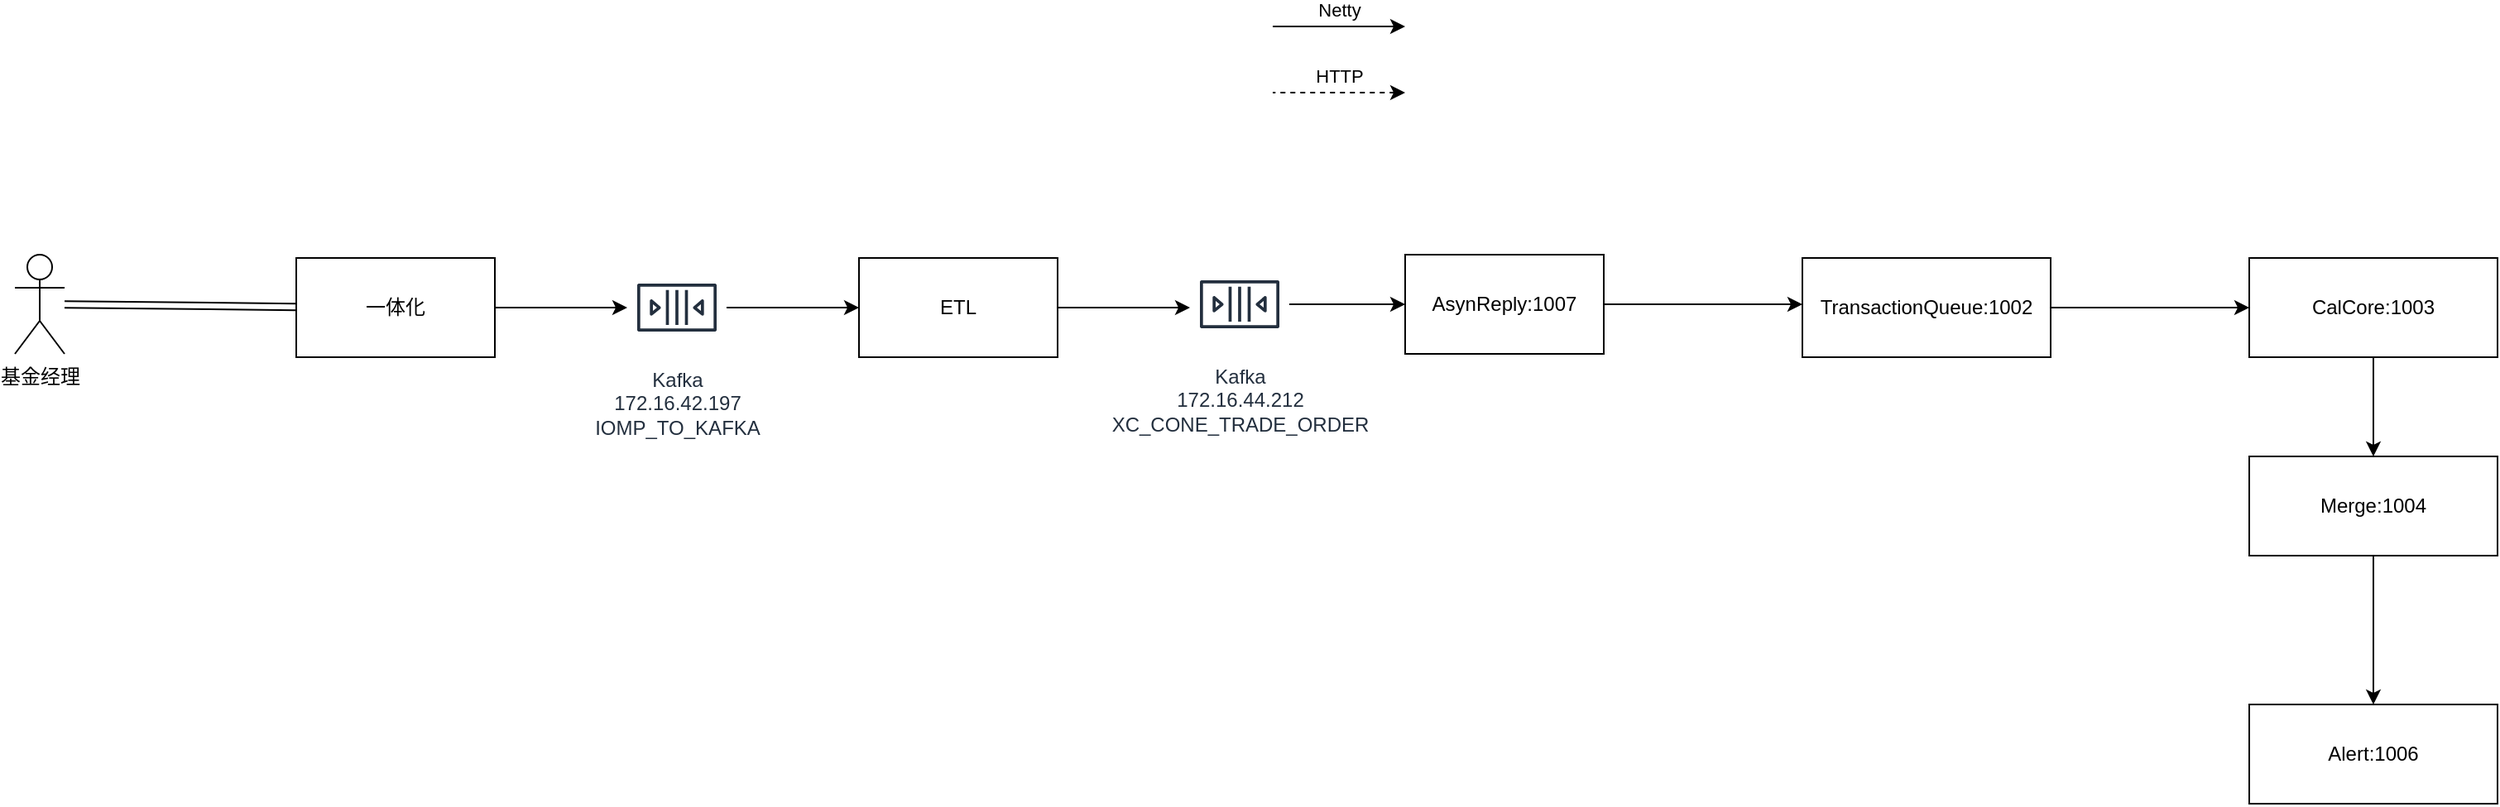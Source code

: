 <mxfile version="22.1.1" type="github">
  <diagram name="第 1 页" id="YaCp3_6ShUBTXg8YTDTI">
    <mxGraphModel dx="1816" dy="523" grid="1" gridSize="10" guides="1" tooltips="1" connect="1" arrows="1" fold="1" page="1" pageScale="1" pageWidth="827" pageHeight="1169" math="0" shadow="0">
      <root>
        <mxCell id="0" />
        <mxCell id="1" parent="0" />
        <mxCell id="ASZnN0BLUCqbrc0KwSTm-25" style="edgeStyle=orthogonalEdgeStyle;rounded=0;orthogonalLoop=1;jettySize=auto;html=1;" edge="1" parent="1" source="ASZnN0BLUCqbrc0KwSTm-1" target="ASZnN0BLUCqbrc0KwSTm-24">
          <mxGeometry relative="1" as="geometry">
            <Array as="points">
              <mxPoint x="120" y="250" />
              <mxPoint x="120" y="250" />
            </Array>
          </mxGeometry>
        </mxCell>
        <mxCell id="ASZnN0BLUCqbrc0KwSTm-1" value="ETL" style="rounded=0;whiteSpace=wrap;html=1;" vertex="1" parent="1">
          <mxGeometry x="-60" y="220" width="120" height="60" as="geometry" />
        </mxCell>
        <mxCell id="ASZnN0BLUCqbrc0KwSTm-27" style="edgeStyle=orthogonalEdgeStyle;rounded=0;orthogonalLoop=1;jettySize=auto;html=1;" edge="1" parent="1" source="ASZnN0BLUCqbrc0KwSTm-2" target="ASZnN0BLUCqbrc0KwSTm-3">
          <mxGeometry relative="1" as="geometry">
            <Array as="points">
              <mxPoint x="480" y="248" />
              <mxPoint x="480" y="248" />
            </Array>
          </mxGeometry>
        </mxCell>
        <mxCell id="ASZnN0BLUCqbrc0KwSTm-2" value="AsynReply:1007" style="rounded=0;whiteSpace=wrap;html=1;" vertex="1" parent="1">
          <mxGeometry x="270" y="218" width="120" height="60" as="geometry" />
        </mxCell>
        <mxCell id="ASZnN0BLUCqbrc0KwSTm-28" style="edgeStyle=orthogonalEdgeStyle;rounded=0;orthogonalLoop=1;jettySize=auto;html=1;" edge="1" parent="1" source="ASZnN0BLUCqbrc0KwSTm-3" target="ASZnN0BLUCqbrc0KwSTm-4">
          <mxGeometry relative="1" as="geometry" />
        </mxCell>
        <mxCell id="ASZnN0BLUCqbrc0KwSTm-3" value="TransactionQueue:1002" style="rounded=0;whiteSpace=wrap;html=1;" vertex="1" parent="1">
          <mxGeometry x="510" y="220" width="150" height="60" as="geometry" />
        </mxCell>
        <mxCell id="ASZnN0BLUCqbrc0KwSTm-29" style="edgeStyle=orthogonalEdgeStyle;rounded=0;orthogonalLoop=1;jettySize=auto;html=1;" edge="1" parent="1" source="ASZnN0BLUCqbrc0KwSTm-4" target="ASZnN0BLUCqbrc0KwSTm-5">
          <mxGeometry relative="1" as="geometry" />
        </mxCell>
        <mxCell id="ASZnN0BLUCqbrc0KwSTm-4" value="CalCore:1003" style="rounded=0;whiteSpace=wrap;html=1;" vertex="1" parent="1">
          <mxGeometry x="780" y="220" width="150" height="60" as="geometry" />
        </mxCell>
        <mxCell id="ASZnN0BLUCqbrc0KwSTm-30" style="edgeStyle=orthogonalEdgeStyle;rounded=0;orthogonalLoop=1;jettySize=auto;html=1;" edge="1" parent="1" source="ASZnN0BLUCqbrc0KwSTm-5" target="ASZnN0BLUCqbrc0KwSTm-6">
          <mxGeometry relative="1" as="geometry" />
        </mxCell>
        <mxCell id="ASZnN0BLUCqbrc0KwSTm-5" value="Merge:1004" style="rounded=0;whiteSpace=wrap;html=1;" vertex="1" parent="1">
          <mxGeometry x="780" y="340" width="150" height="60" as="geometry" />
        </mxCell>
        <mxCell id="ASZnN0BLUCqbrc0KwSTm-6" value="Alert:1006" style="rounded=0;whiteSpace=wrap;html=1;" vertex="1" parent="1">
          <mxGeometry x="780" y="490" width="150" height="60" as="geometry" />
        </mxCell>
        <mxCell id="ASZnN0BLUCqbrc0KwSTm-7" value="" style="endArrow=classic;html=1;rounded=0;" edge="1" parent="1">
          <mxGeometry width="50" height="50" relative="1" as="geometry">
            <mxPoint x="190" y="80" as="sourcePoint" />
            <mxPoint x="270" y="80" as="targetPoint" />
          </mxGeometry>
        </mxCell>
        <mxCell id="ASZnN0BLUCqbrc0KwSTm-9" value="Netty" style="edgeLabel;html=1;align=center;verticalAlign=middle;resizable=0;points=[];" vertex="1" connectable="0" parent="ASZnN0BLUCqbrc0KwSTm-7">
          <mxGeometry x="-0.208" y="-4" relative="1" as="geometry">
            <mxPoint x="8" y="-14" as="offset" />
          </mxGeometry>
        </mxCell>
        <mxCell id="ASZnN0BLUCqbrc0KwSTm-8" value="" style="endArrow=none;dashed=1;html=1;rounded=0;startArrow=classic;startFill=1;" edge="1" parent="1">
          <mxGeometry width="50" height="50" relative="1" as="geometry">
            <mxPoint x="270" y="120" as="sourcePoint" />
            <mxPoint x="190" y="120" as="targetPoint" />
          </mxGeometry>
        </mxCell>
        <mxCell id="ASZnN0BLUCqbrc0KwSTm-10" value="HTTP" style="edgeLabel;html=1;align=center;verticalAlign=middle;resizable=0;points=[];" vertex="1" connectable="0" parent="ASZnN0BLUCqbrc0KwSTm-8">
          <mxGeometry x="-0.229" y="-2" relative="1" as="geometry">
            <mxPoint x="-9" y="-8" as="offset" />
          </mxGeometry>
        </mxCell>
        <mxCell id="ASZnN0BLUCqbrc0KwSTm-11" value="基金经理" style="shape=umlActor;verticalLabelPosition=bottom;verticalAlign=top;html=1;outlineConnect=0;" vertex="1" parent="1">
          <mxGeometry x="-570" y="218" width="30" height="60" as="geometry" />
        </mxCell>
        <mxCell id="ASZnN0BLUCqbrc0KwSTm-22" style="edgeStyle=orthogonalEdgeStyle;rounded=0;orthogonalLoop=1;jettySize=auto;html=1;" edge="1" parent="1" source="ASZnN0BLUCqbrc0KwSTm-13" target="ASZnN0BLUCqbrc0KwSTm-20">
          <mxGeometry relative="1" as="geometry" />
        </mxCell>
        <mxCell id="ASZnN0BLUCqbrc0KwSTm-13" value="一体化" style="rounded=0;whiteSpace=wrap;html=1;" vertex="1" parent="1">
          <mxGeometry x="-400" y="220" width="120" height="60" as="geometry" />
        </mxCell>
        <mxCell id="ASZnN0BLUCqbrc0KwSTm-18" value="" style="shape=link;html=1;rounded=0;" edge="1" parent="1" source="ASZnN0BLUCqbrc0KwSTm-11">
          <mxGeometry width="100" relative="1" as="geometry">
            <mxPoint x="-500" y="249.58" as="sourcePoint" />
            <mxPoint x="-400" y="249.58" as="targetPoint" />
          </mxGeometry>
        </mxCell>
        <mxCell id="ASZnN0BLUCqbrc0KwSTm-23" style="edgeStyle=orthogonalEdgeStyle;rounded=0;orthogonalLoop=1;jettySize=auto;html=1;" edge="1" parent="1" source="ASZnN0BLUCqbrc0KwSTm-20" target="ASZnN0BLUCqbrc0KwSTm-1">
          <mxGeometry relative="1" as="geometry" />
        </mxCell>
        <mxCell id="ASZnN0BLUCqbrc0KwSTm-20" value="Kafka&lt;br&gt;172.16.42.197&lt;br&gt;IOMP_TO_KAFKA" style="sketch=0;outlineConnect=0;fontColor=#232F3E;gradientColor=none;strokeColor=#232F3E;fillColor=#ffffff;dashed=0;verticalLabelPosition=bottom;verticalAlign=top;align=center;html=1;fontSize=12;fontStyle=0;aspect=fixed;shape=mxgraph.aws4.resourceIcon;resIcon=mxgraph.aws4.queue;" vertex="1" parent="1">
          <mxGeometry x="-200" y="220" width="60" height="60" as="geometry" />
        </mxCell>
        <mxCell id="ASZnN0BLUCqbrc0KwSTm-26" style="edgeStyle=orthogonalEdgeStyle;rounded=0;orthogonalLoop=1;jettySize=auto;html=1;" edge="1" parent="1" source="ASZnN0BLUCqbrc0KwSTm-24" target="ASZnN0BLUCqbrc0KwSTm-2">
          <mxGeometry relative="1" as="geometry" />
        </mxCell>
        <mxCell id="ASZnN0BLUCqbrc0KwSTm-24" value="Kafka&lt;br&gt;172.16.44.212&lt;br&gt;XC_CONE_TRADE_ORDER" style="sketch=0;outlineConnect=0;fontColor=#232F3E;gradientColor=none;strokeColor=#232F3E;fillColor=#ffffff;dashed=0;verticalLabelPosition=bottom;verticalAlign=top;align=center;html=1;fontSize=12;fontStyle=0;aspect=fixed;shape=mxgraph.aws4.resourceIcon;resIcon=mxgraph.aws4.queue;" vertex="1" parent="1">
          <mxGeometry x="140" y="218" width="60" height="60" as="geometry" />
        </mxCell>
      </root>
    </mxGraphModel>
  </diagram>
</mxfile>
